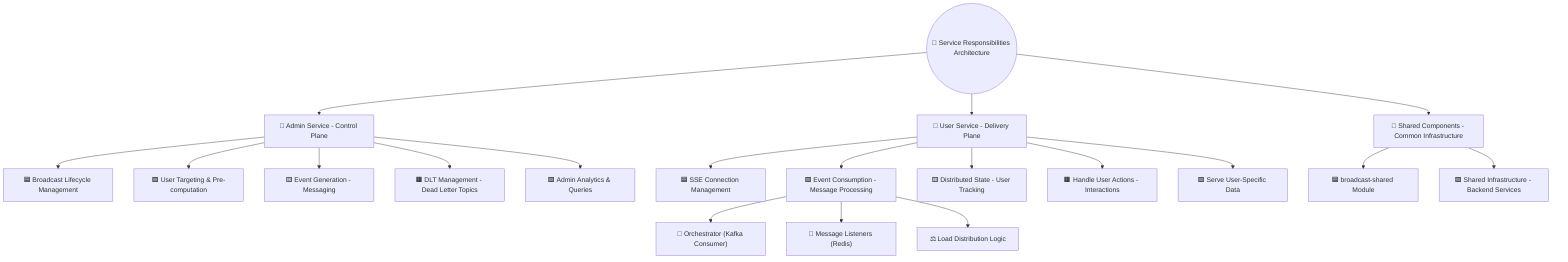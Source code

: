 flowchart TD
    root(("🎯 Service Responsibilities Architecture"))

    %% --- Admin Service (Unchanged) ---
    root --> AdminService["🔧 Admin Service - Control Plane"]
    AdminService --> BroadcastLifecycle["🟦 Broadcast Lifecycle Management"]
    AdminService --> UserTargeting["🟪 User Targeting & Pre-computation"]
    AdminService --> EventGeneration["🟨 Event Generation - Messaging"]
    AdminService --> DLTManagement["🟧 DLT Management - Dead Letter Topics"]
    AdminService --> AdminAnalytics["🟩 Admin Analytics & Queries"]

    %% --- User Service (Modified) ---
    root --> UserService["🚀 User Service - Delivery Plane"]
    UserService --> SSEConnection["🟦 SSE Connection Management"]
    UserService --> EventConsumption["🟪 Event Consumption - Message Processing"]
    EventConsumption --> Orchestrator["👑 Orchestrator (Kafka Consumer)"]
    EventConsumption --> RedisListeners["👷 Message Listeners (Redis)"]
    EventConsumption --> LoadDistribution["⚖️ Load Distribution Logic"]
    UserService --> DistributedState["🟨 Distributed State - User Tracking"]
    UserService --> UserActions["🟧 Handle User Actions - Interactions"]
    UserService --> UserSpecificData["🟩 Serve User-Specific Data"]

    %% --- Shared Components (Unchanged) ---
    root --> SharedComponents["🔗 Shared Components - Common Infrastructure"]
    SharedComponents --> BroadcastSharedModule["🟦 broadcast-shared Module"]
    SharedComponents --> SharedInfrastructure["🟪 Shared Infrastructure - Backend Services"]